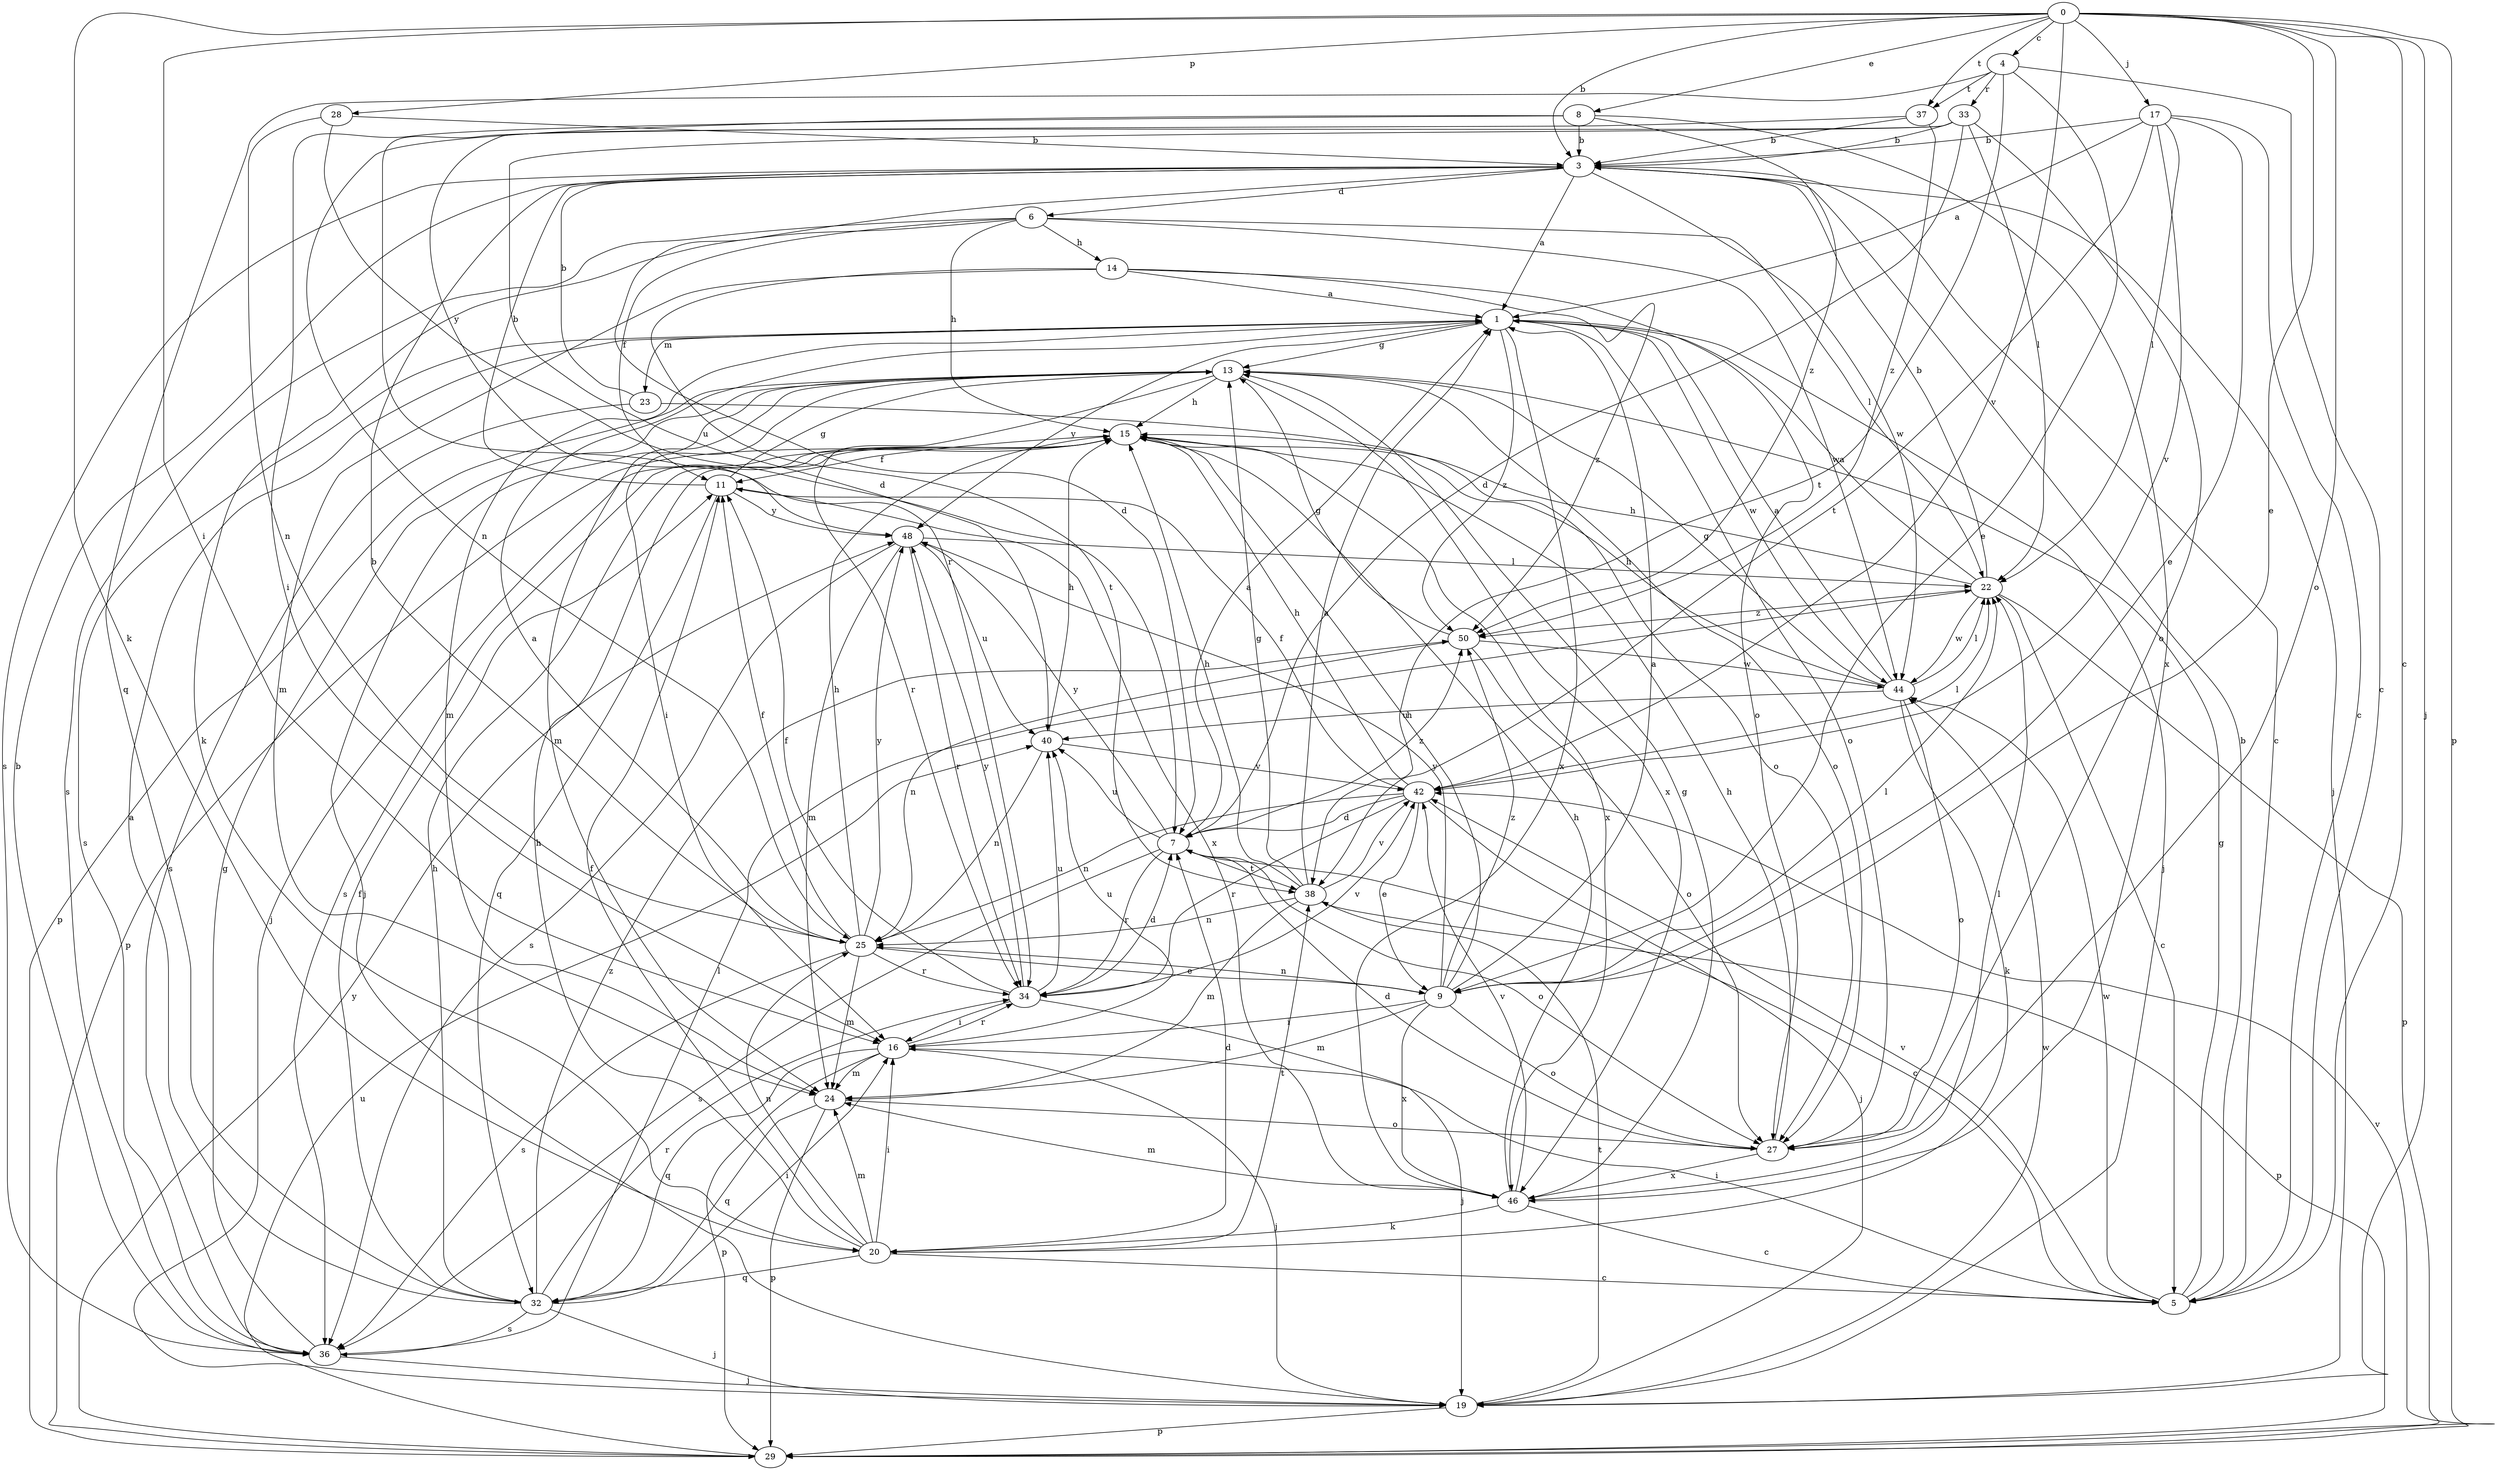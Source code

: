 strict digraph  {
0;
1;
3;
4;
5;
6;
7;
8;
9;
11;
13;
14;
15;
16;
17;
19;
20;
22;
23;
24;
25;
27;
28;
29;
32;
33;
34;
36;
37;
38;
40;
42;
44;
46;
48;
50;
0 -> 3  [label=b];
0 -> 4  [label=c];
0 -> 5  [label=c];
0 -> 8  [label=e];
0 -> 9  [label=e];
0 -> 16  [label=i];
0 -> 17  [label=j];
0 -> 19  [label=j];
0 -> 20  [label=k];
0 -> 27  [label=o];
0 -> 28  [label=p];
0 -> 29  [label=p];
0 -> 37  [label=t];
0 -> 42  [label=v];
1 -> 13  [label=g];
1 -> 19  [label=j];
1 -> 23  [label=m];
1 -> 24  [label=m];
1 -> 27  [label=o];
1 -> 36  [label=s];
1 -> 44  [label=w];
1 -> 46  [label=x];
1 -> 48  [label=y];
1 -> 50  [label=z];
3 -> 1  [label=a];
3 -> 5  [label=c];
3 -> 6  [label=d];
3 -> 7  [label=d];
3 -> 19  [label=j];
3 -> 36  [label=s];
3 -> 44  [label=w];
4 -> 5  [label=c];
4 -> 9  [label=e];
4 -> 32  [label=q];
4 -> 33  [label=r];
4 -> 37  [label=t];
4 -> 38  [label=t];
5 -> 3  [label=b];
5 -> 13  [label=g];
5 -> 16  [label=i];
5 -> 42  [label=v];
5 -> 44  [label=w];
6 -> 11  [label=f];
6 -> 14  [label=h];
6 -> 15  [label=h];
6 -> 20  [label=k];
6 -> 22  [label=l];
6 -> 36  [label=s];
6 -> 44  [label=w];
7 -> 1  [label=a];
7 -> 5  [label=c];
7 -> 27  [label=o];
7 -> 34  [label=r];
7 -> 36  [label=s];
7 -> 38  [label=t];
7 -> 40  [label=u];
7 -> 48  [label=y];
7 -> 50  [label=z];
8 -> 3  [label=b];
8 -> 16  [label=i];
8 -> 25  [label=n];
8 -> 46  [label=x];
8 -> 50  [label=z];
9 -> 1  [label=a];
9 -> 15  [label=h];
9 -> 16  [label=i];
9 -> 22  [label=l];
9 -> 24  [label=m];
9 -> 25  [label=n];
9 -> 27  [label=o];
9 -> 46  [label=x];
9 -> 48  [label=y];
9 -> 50  [label=z];
11 -> 3  [label=b];
11 -> 13  [label=g];
11 -> 32  [label=q];
11 -> 46  [label=x];
11 -> 48  [label=y];
13 -> 15  [label=h];
13 -> 16  [label=i];
13 -> 19  [label=j];
13 -> 24  [label=m];
13 -> 27  [label=o];
13 -> 29  [label=p];
13 -> 34  [label=r];
13 -> 46  [label=x];
14 -> 1  [label=a];
14 -> 24  [label=m];
14 -> 27  [label=o];
14 -> 38  [label=t];
14 -> 50  [label=z];
15 -> 11  [label=f];
15 -> 19  [label=j];
15 -> 29  [label=p];
15 -> 36  [label=s];
15 -> 46  [label=x];
16 -> 19  [label=j];
16 -> 24  [label=m];
16 -> 29  [label=p];
16 -> 32  [label=q];
16 -> 34  [label=r];
16 -> 40  [label=u];
17 -> 1  [label=a];
17 -> 3  [label=b];
17 -> 5  [label=c];
17 -> 9  [label=e];
17 -> 22  [label=l];
17 -> 38  [label=t];
17 -> 42  [label=v];
19 -> 29  [label=p];
19 -> 38  [label=t];
19 -> 44  [label=w];
20 -> 5  [label=c];
20 -> 7  [label=d];
20 -> 11  [label=f];
20 -> 15  [label=h];
20 -> 16  [label=i];
20 -> 24  [label=m];
20 -> 25  [label=n];
20 -> 32  [label=q];
20 -> 38  [label=t];
22 -> 1  [label=a];
22 -> 3  [label=b];
22 -> 5  [label=c];
22 -> 15  [label=h];
22 -> 29  [label=p];
22 -> 44  [label=w];
22 -> 50  [label=z];
23 -> 3  [label=b];
23 -> 27  [label=o];
23 -> 36  [label=s];
24 -> 27  [label=o];
24 -> 29  [label=p];
24 -> 32  [label=q];
25 -> 1  [label=a];
25 -> 3  [label=b];
25 -> 9  [label=e];
25 -> 11  [label=f];
25 -> 15  [label=h];
25 -> 24  [label=m];
25 -> 34  [label=r];
25 -> 36  [label=s];
25 -> 48  [label=y];
27 -> 7  [label=d];
27 -> 15  [label=h];
27 -> 46  [label=x];
28 -> 3  [label=b];
28 -> 7  [label=d];
28 -> 25  [label=n];
29 -> 40  [label=u];
29 -> 42  [label=v];
29 -> 48  [label=y];
32 -> 1  [label=a];
32 -> 11  [label=f];
32 -> 15  [label=h];
32 -> 16  [label=i];
32 -> 19  [label=j];
32 -> 34  [label=r];
32 -> 36  [label=s];
32 -> 50  [label=z];
33 -> 3  [label=b];
33 -> 7  [label=d];
33 -> 22  [label=l];
33 -> 27  [label=o];
33 -> 40  [label=u];
33 -> 48  [label=y];
34 -> 7  [label=d];
34 -> 11  [label=f];
34 -> 16  [label=i];
34 -> 19  [label=j];
34 -> 40  [label=u];
34 -> 42  [label=v];
34 -> 48  [label=y];
36 -> 3  [label=b];
36 -> 13  [label=g];
36 -> 19  [label=j];
36 -> 22  [label=l];
37 -> 3  [label=b];
37 -> 34  [label=r];
37 -> 50  [label=z];
38 -> 1  [label=a];
38 -> 13  [label=g];
38 -> 15  [label=h];
38 -> 24  [label=m];
38 -> 25  [label=n];
38 -> 29  [label=p];
38 -> 42  [label=v];
40 -> 15  [label=h];
40 -> 25  [label=n];
40 -> 42  [label=v];
42 -> 7  [label=d];
42 -> 9  [label=e];
42 -> 11  [label=f];
42 -> 15  [label=h];
42 -> 19  [label=j];
42 -> 22  [label=l];
42 -> 25  [label=n];
42 -> 34  [label=r];
44 -> 1  [label=a];
44 -> 13  [label=g];
44 -> 15  [label=h];
44 -> 20  [label=k];
44 -> 22  [label=l];
44 -> 27  [label=o];
44 -> 40  [label=u];
46 -> 5  [label=c];
46 -> 13  [label=g];
46 -> 15  [label=h];
46 -> 20  [label=k];
46 -> 22  [label=l];
46 -> 24  [label=m];
46 -> 42  [label=v];
48 -> 22  [label=l];
48 -> 24  [label=m];
48 -> 34  [label=r];
48 -> 36  [label=s];
48 -> 40  [label=u];
50 -> 13  [label=g];
50 -> 25  [label=n];
50 -> 27  [label=o];
50 -> 44  [label=w];
}
